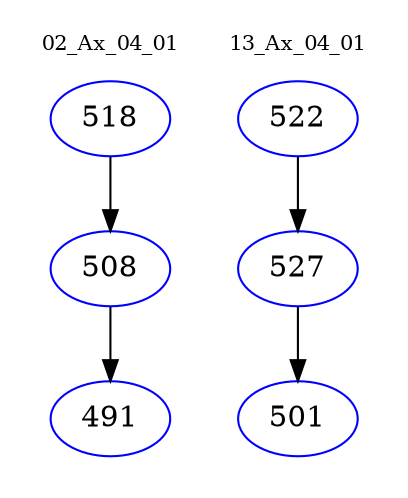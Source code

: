 digraph{
subgraph cluster_0 {
color = white
label = "02_Ax_04_01";
fontsize=10;
T0_518 [label="518", color="blue"]
T0_518 -> T0_508 [color="black"]
T0_508 [label="508", color="blue"]
T0_508 -> T0_491 [color="black"]
T0_491 [label="491", color="blue"]
}
subgraph cluster_1 {
color = white
label = "13_Ax_04_01";
fontsize=10;
T1_522 [label="522", color="blue"]
T1_522 -> T1_527 [color="black"]
T1_527 [label="527", color="blue"]
T1_527 -> T1_501 [color="black"]
T1_501 [label="501", color="blue"]
}
}
